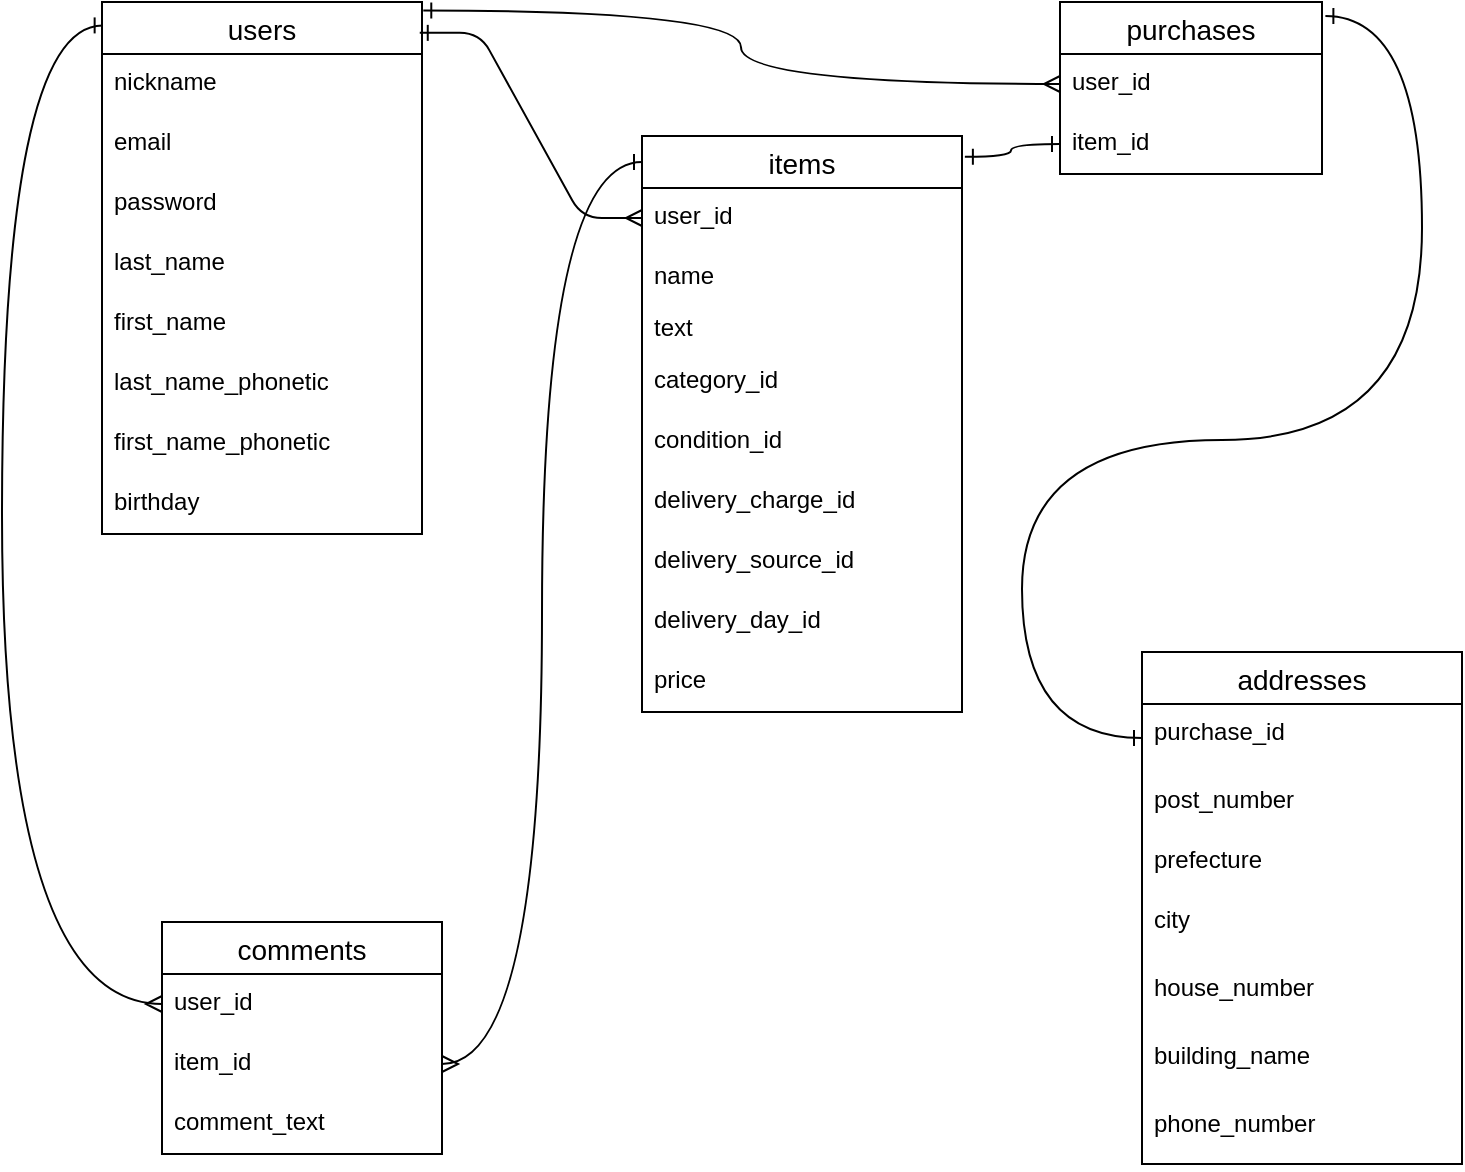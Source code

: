 <mxfile version="13.6.5">
    <diagram id="JeGDqf8fXXubosonvvs8" name="ページ1">
        <mxGraphModel dx="715" dy="785" grid="1" gridSize="10" guides="1" tooltips="1" connect="1" arrows="1" fold="1" page="0" pageScale="1" pageWidth="827" pageHeight="1169" math="0" shadow="0">
            <root>
                <mxCell id="0"/>
                <mxCell id="1" parent="0"/>
                <mxCell id="38" value="" style="edgeStyle=orthogonalEdgeStyle;fontSize=12;html=1;endArrow=ERmany;startArrow=ERone;exitX=1.004;exitY=0.016;exitDx=0;exitDy=0;entryX=0;entryY=0.5;entryDx=0;entryDy=0;startFill=0;endFill=0;exitPerimeter=0;curved=1;" parent="1" source="15" target="36" edge="1">
                    <mxGeometry width="100" height="100" relative="1" as="geometry">
                        <mxPoint x="360" y="260" as="sourcePoint"/>
                        <mxPoint x="670" y="140" as="targetPoint"/>
                    </mxGeometry>
                </mxCell>
                <mxCell id="27" value="purchases" style="swimlane;fontStyle=0;childLayout=stackLayout;horizontal=1;startSize=26;horizontalStack=0;resizeParent=1;resizeParentMax=0;resizeLast=0;collapsible=1;marginBottom=0;align=center;fontSize=14;" parent="1" vertex="1">
                    <mxGeometry x="579" y="90" width="131" height="86" as="geometry"/>
                </mxCell>
                <mxCell id="36" value="user_id" style="text;strokeColor=none;fillColor=none;spacingLeft=4;spacingRight=4;overflow=hidden;rotatable=0;points=[[0,0.5],[1,0.5]];portConstraint=eastwest;fontSize=12;" parent="27" vertex="1">
                    <mxGeometry y="26" width="131" height="30" as="geometry"/>
                </mxCell>
                <mxCell id="37" value="item_id" style="text;strokeColor=none;fillColor=none;spacingLeft=4;spacingRight=4;overflow=hidden;rotatable=0;points=[[0,0.5],[1,0.5]];portConstraint=eastwest;fontSize=12;" parent="27" vertex="1">
                    <mxGeometry y="56" width="131" height="30" as="geometry"/>
                </mxCell>
                <mxCell id="15" value="users" style="swimlane;fontStyle=0;childLayout=stackLayout;horizontal=1;startSize=26;horizontalStack=0;resizeParent=1;resizeParentMax=0;resizeLast=0;collapsible=1;marginBottom=0;align=center;fontSize=14;" parent="1" vertex="1">
                    <mxGeometry x="100" y="90" width="160" height="266" as="geometry"/>
                </mxCell>
                <mxCell id="74" value="nickname" style="text;strokeColor=none;fillColor=none;spacingLeft=4;spacingRight=4;overflow=hidden;rotatable=0;points=[[0,0.5],[1,0.5]];portConstraint=eastwest;fontSize=12;" parent="15" vertex="1">
                    <mxGeometry y="26" width="160" height="30" as="geometry"/>
                </mxCell>
                <mxCell id="17" value="email" style="text;strokeColor=none;fillColor=none;spacingLeft=4;spacingRight=4;overflow=hidden;rotatable=0;points=[[0,0.5],[1,0.5]];portConstraint=eastwest;fontSize=12;" parent="15" vertex="1">
                    <mxGeometry y="56" width="160" height="30" as="geometry"/>
                </mxCell>
                <mxCell id="18" value="password" style="text;strokeColor=none;fillColor=none;spacingLeft=4;spacingRight=4;overflow=hidden;rotatable=0;points=[[0,0.5],[1,0.5]];portConstraint=eastwest;fontSize=12;" parent="15" vertex="1">
                    <mxGeometry y="86" width="160" height="30" as="geometry"/>
                </mxCell>
                <mxCell id="73" value="last_name" style="text;strokeColor=none;fillColor=none;spacingLeft=4;spacingRight=4;overflow=hidden;rotatable=0;points=[[0,0.5],[1,0.5]];portConstraint=eastwest;fontSize=12;" parent="15" vertex="1">
                    <mxGeometry y="116" width="160" height="30" as="geometry"/>
                </mxCell>
                <mxCell id="58" value="first_name" style="text;strokeColor=none;fillColor=none;spacingLeft=4;spacingRight=4;overflow=hidden;rotatable=0;points=[[0,0.5],[1,0.5]];portConstraint=eastwest;fontSize=12;" parent="15" vertex="1">
                    <mxGeometry y="146" width="160" height="30" as="geometry"/>
                </mxCell>
                <mxCell id="60" value="last_name_phonetic" style="text;strokeColor=none;fillColor=none;spacingLeft=4;spacingRight=4;overflow=hidden;rotatable=0;points=[[0,0.5],[1,0.5]];portConstraint=eastwest;fontSize=12;" parent="15" vertex="1">
                    <mxGeometry y="176" width="160" height="30" as="geometry"/>
                </mxCell>
                <mxCell id="59" value="first_name_phonetic" style="text;strokeColor=none;fillColor=none;spacingLeft=4;spacingRight=4;overflow=hidden;rotatable=0;points=[[0,0.5],[1,0.5]];portConstraint=eastwest;fontSize=12;" parent="15" vertex="1">
                    <mxGeometry y="206" width="160" height="30" as="geometry"/>
                </mxCell>
                <mxCell id="16" value="birthday" style="text;strokeColor=none;fillColor=none;spacingLeft=4;spacingRight=4;overflow=hidden;rotatable=0;points=[[0,0.5],[1,0.5]];portConstraint=eastwest;fontSize=12;" parent="15" vertex="1">
                    <mxGeometry y="236" width="160" height="30" as="geometry"/>
                </mxCell>
                <mxCell id="39" value="" style="edgeStyle=entityRelationEdgeStyle;fontSize=12;html=1;endArrow=ERmany;startArrow=ERone;entryX=0;entryY=0.5;entryDx=0;entryDy=0;startFill=0;endFill=0;exitX=0.993;exitY=0.058;exitDx=0;exitDy=0;exitPerimeter=0;" parent="1" source="15" target="22" edge="1">
                    <mxGeometry width="100" height="100" relative="1" as="geometry">
                        <mxPoint x="260" y="153" as="sourcePoint"/>
                        <mxPoint x="570" y="160" as="targetPoint"/>
                    </mxGeometry>
                </mxCell>
                <mxCell id="40" value="" style="edgeStyle=orthogonalEdgeStyle;fontSize=12;html=1;endArrow=ERone;startArrow=ERone;exitX=1.009;exitY=0.036;exitDx=0;exitDy=0;startFill=0;endFill=0;exitPerimeter=0;curved=1;" parent="1" source="19" target="37" edge="1">
                    <mxGeometry width="100" height="100" relative="1" as="geometry">
                        <mxPoint x="370" y="250" as="sourcePoint"/>
                        <mxPoint x="579" y="191" as="targetPoint"/>
                    </mxGeometry>
                </mxCell>
                <mxCell id="64" value="" style="edgeStyle=orthogonalEdgeStyle;fontSize=12;html=1;endArrow=ERone;startArrow=ERone;exitX=1.013;exitY=0.081;exitDx=0;exitDy=0;entryX=0;entryY=0.5;entryDx=0;entryDy=0;startFill=0;endFill=0;exitPerimeter=0;elbow=vertical;curved=1;" parent="1" source="27" target="55" edge="1">
                    <mxGeometry width="100" height="100" relative="1" as="geometry">
                        <mxPoint x="739" y="280" as="sourcePoint"/>
                        <mxPoint x="570" y="668" as="targetPoint"/>
                        <Array as="points">
                            <mxPoint x="760" y="97"/>
                            <mxPoint x="760" y="309"/>
                            <mxPoint x="560" y="309"/>
                            <mxPoint x="560" y="458"/>
                        </Array>
                    </mxGeometry>
                </mxCell>
                <mxCell id="19" value="items" style="swimlane;fontStyle=0;childLayout=stackLayout;horizontal=1;startSize=26;horizontalStack=0;resizeParent=1;resizeParentMax=0;resizeLast=0;collapsible=1;marginBottom=0;align=center;fontSize=14;" parent="1" vertex="1">
                    <mxGeometry x="370" y="157" width="160" height="288" as="geometry"/>
                </mxCell>
                <mxCell id="22" value="user_id" style="text;strokeColor=none;fillColor=none;spacingLeft=4;spacingRight=4;overflow=hidden;rotatable=0;points=[[0,0.5],[1,0.5]];portConstraint=eastwest;fontSize=12;" parent="19" vertex="1">
                    <mxGeometry y="26" width="160" height="30" as="geometry"/>
                </mxCell>
                <mxCell id="46" value="name" style="text;strokeColor=none;fillColor=none;spacingLeft=4;spacingRight=4;overflow=hidden;rotatable=0;points=[[0,0.5],[1,0.5]];portConstraint=eastwest;fontSize=12;" parent="19" vertex="1">
                    <mxGeometry y="56" width="160" height="26" as="geometry"/>
                </mxCell>
                <mxCell id="20" value="text" style="text;strokeColor=none;fillColor=none;spacingLeft=4;spacingRight=4;overflow=hidden;rotatable=0;points=[[0,0.5],[1,0.5]];portConstraint=eastwest;fontSize=12;" parent="19" vertex="1">
                    <mxGeometry y="82" width="160" height="26" as="geometry"/>
                </mxCell>
                <mxCell id="25" value="category_id" style="text;strokeColor=none;fillColor=none;spacingLeft=4;spacingRight=4;overflow=hidden;rotatable=0;points=[[0,0.5],[1,0.5]];portConstraint=eastwest;fontSize=12;" parent="19" vertex="1">
                    <mxGeometry y="108" width="160" height="30" as="geometry"/>
                </mxCell>
                <mxCell id="68" value="condition_id" style="text;strokeColor=none;fillColor=none;spacingLeft=4;spacingRight=4;overflow=hidden;rotatable=0;points=[[0,0.5],[1,0.5]];portConstraint=eastwest;fontSize=12;" parent="19" vertex="1">
                    <mxGeometry y="138" width="160" height="30" as="geometry"/>
                </mxCell>
                <mxCell id="67" value="delivery_charge_id" style="text;strokeColor=none;fillColor=none;spacingLeft=4;spacingRight=4;overflow=hidden;rotatable=0;points=[[0,0.5],[1,0.5]];portConstraint=eastwest;fontSize=12;" parent="19" vertex="1">
                    <mxGeometry y="168" width="160" height="30" as="geometry"/>
                </mxCell>
                <mxCell id="69" value="delivery_source_id" style="text;strokeColor=none;fillColor=none;spacingLeft=4;spacingRight=4;overflow=hidden;rotatable=0;points=[[0,0.5],[1,0.5]];portConstraint=eastwest;fontSize=12;" parent="19" vertex="1">
                    <mxGeometry y="198" width="160" height="30" as="geometry"/>
                </mxCell>
                <mxCell id="70" value="delivery_day_id" style="text;strokeColor=none;fillColor=none;spacingLeft=4;spacingRight=4;overflow=hidden;rotatable=0;points=[[0,0.5],[1,0.5]];portConstraint=eastwest;fontSize=12;" parent="19" vertex="1">
                    <mxGeometry y="228" width="160" height="30" as="geometry"/>
                </mxCell>
                <mxCell id="26" value="price" style="text;strokeColor=none;fillColor=none;spacingLeft=4;spacingRight=4;overflow=hidden;rotatable=0;points=[[0,0.5],[1,0.5]];portConstraint=eastwest;fontSize=12;" parent="19" vertex="1">
                    <mxGeometry y="258" width="160" height="30" as="geometry"/>
                </mxCell>
                <mxCell id="47" value="addresses" style="swimlane;fontStyle=0;childLayout=stackLayout;horizontal=1;startSize=26;horizontalStack=0;resizeParent=1;resizeParentMax=0;resizeLast=0;collapsible=1;marginBottom=0;align=center;fontSize=14;" parent="1" vertex="1">
                    <mxGeometry x="620" y="415" width="160" height="256" as="geometry"/>
                </mxCell>
                <mxCell id="55" value="purchase_id" style="text;strokeColor=none;fillColor=none;spacingLeft=4;spacingRight=4;overflow=hidden;rotatable=0;points=[[0,0.5],[1,0.5]];portConstraint=eastwest;fontSize=12;" parent="47" vertex="1">
                    <mxGeometry y="26" width="160" height="34" as="geometry"/>
                </mxCell>
                <mxCell id="48" value="post_number" style="text;strokeColor=none;fillColor=none;spacingLeft=4;spacingRight=4;overflow=hidden;rotatable=0;points=[[0,0.5],[1,0.5]];portConstraint=eastwest;fontSize=12;" parent="47" vertex="1">
                    <mxGeometry y="60" width="160" height="30" as="geometry"/>
                </mxCell>
                <mxCell id="49" value="prefecture" style="text;strokeColor=none;fillColor=none;spacingLeft=4;spacingRight=4;overflow=hidden;rotatable=0;points=[[0,0.5],[1,0.5]];portConstraint=eastwest;fontSize=12;" parent="47" vertex="1">
                    <mxGeometry y="90" width="160" height="30" as="geometry"/>
                </mxCell>
                <mxCell id="52" value="city" style="text;strokeColor=none;fillColor=none;spacingLeft=4;spacingRight=4;overflow=hidden;rotatable=0;points=[[0,0.5],[1,0.5]];portConstraint=eastwest;fontSize=12;" parent="47" vertex="1">
                    <mxGeometry y="120" width="160" height="34" as="geometry"/>
                </mxCell>
                <mxCell id="51" value="house_number" style="text;strokeColor=none;fillColor=none;spacingLeft=4;spacingRight=4;overflow=hidden;rotatable=0;points=[[0,0.5],[1,0.5]];portConstraint=eastwest;fontSize=12;" parent="47" vertex="1">
                    <mxGeometry y="154" width="160" height="34" as="geometry"/>
                </mxCell>
                <mxCell id="53" value="building_name" style="text;strokeColor=none;fillColor=none;spacingLeft=4;spacingRight=4;overflow=hidden;rotatable=0;points=[[0,0.5],[1,0.5]];portConstraint=eastwest;fontSize=12;" parent="47" vertex="1">
                    <mxGeometry y="188" width="160" height="34" as="geometry"/>
                </mxCell>
                <mxCell id="50" value="phone_number" style="text;strokeColor=none;fillColor=none;spacingLeft=4;spacingRight=4;overflow=hidden;rotatable=0;points=[[0,0.5],[1,0.5]];portConstraint=eastwest;fontSize=12;" parent="47" vertex="1">
                    <mxGeometry y="222" width="160" height="34" as="geometry"/>
                </mxCell>
                <mxCell id="71" value="" style="edgeStyle=orthogonalEdgeStyle;fontSize=12;html=1;endArrow=ERmany;startArrow=ERone;entryX=1;entryY=0.5;entryDx=0;entryDy=0;startFill=0;endFill=0;curved=1;" parent="1" target="34" edge="1">
                    <mxGeometry width="100" height="100" relative="1" as="geometry">
                        <mxPoint x="370" y="170" as="sourcePoint"/>
                        <mxPoint x="190" y="600" as="targetPoint"/>
                        <Array as="points">
                            <mxPoint x="320" y="170"/>
                            <mxPoint x="320" y="621"/>
                        </Array>
                    </mxGeometry>
                </mxCell>
                <mxCell id="32" value="comments" style="swimlane;fontStyle=0;childLayout=stackLayout;horizontal=1;startSize=26;horizontalStack=0;resizeParent=1;resizeParentMax=0;resizeLast=0;collapsible=1;marginBottom=0;align=center;fontSize=14;" parent="1" vertex="1">
                    <mxGeometry x="130" y="550" width="140" height="116" as="geometry"/>
                </mxCell>
                <mxCell id="35" value="user_id" style="text;strokeColor=none;fillColor=none;spacingLeft=4;spacingRight=4;overflow=hidden;rotatable=0;points=[[0,0.5],[1,0.5]];portConstraint=eastwest;fontSize=12;" parent="32" vertex="1">
                    <mxGeometry y="26" width="140" height="30" as="geometry"/>
                </mxCell>
                <mxCell id="34" value="item_id" style="text;strokeColor=none;fillColor=none;spacingLeft=4;spacingRight=4;overflow=hidden;rotatable=0;points=[[0,0.5],[1,0.5]];portConstraint=eastwest;fontSize=12;" parent="32" vertex="1">
                    <mxGeometry y="56" width="140" height="30" as="geometry"/>
                </mxCell>
                <mxCell id="33" value="comment_text" style="text;strokeColor=none;fillColor=none;spacingLeft=4;spacingRight=4;overflow=hidden;rotatable=0;points=[[0,0.5],[1,0.5]];portConstraint=eastwest;fontSize=12;" parent="32" vertex="1">
                    <mxGeometry y="86" width="140" height="30" as="geometry"/>
                </mxCell>
                <mxCell id="76" value="" style="edgeStyle=orthogonalEdgeStyle;fontSize=12;html=1;endArrow=ERmany;startArrow=ERone;entryX=0;entryY=0.5;entryDx=0;entryDy=0;startFill=0;endFill=0;exitX=0.002;exitY=0.044;exitDx=0;exitDy=0;exitPerimeter=0;curved=1;" parent="1" source="15" target="35" edge="1">
                    <mxGeometry width="100" height="100" relative="1" as="geometry">
                        <mxPoint x="130" y="500" as="sourcePoint"/>
                        <mxPoint x="240" y="545" as="targetPoint"/>
                        <Array as="points">
                            <mxPoint x="50" y="102"/>
                            <mxPoint x="50" y="591"/>
                        </Array>
                    </mxGeometry>
                </mxCell>
            </root>
        </mxGraphModel>
    </diagram>
</mxfile>